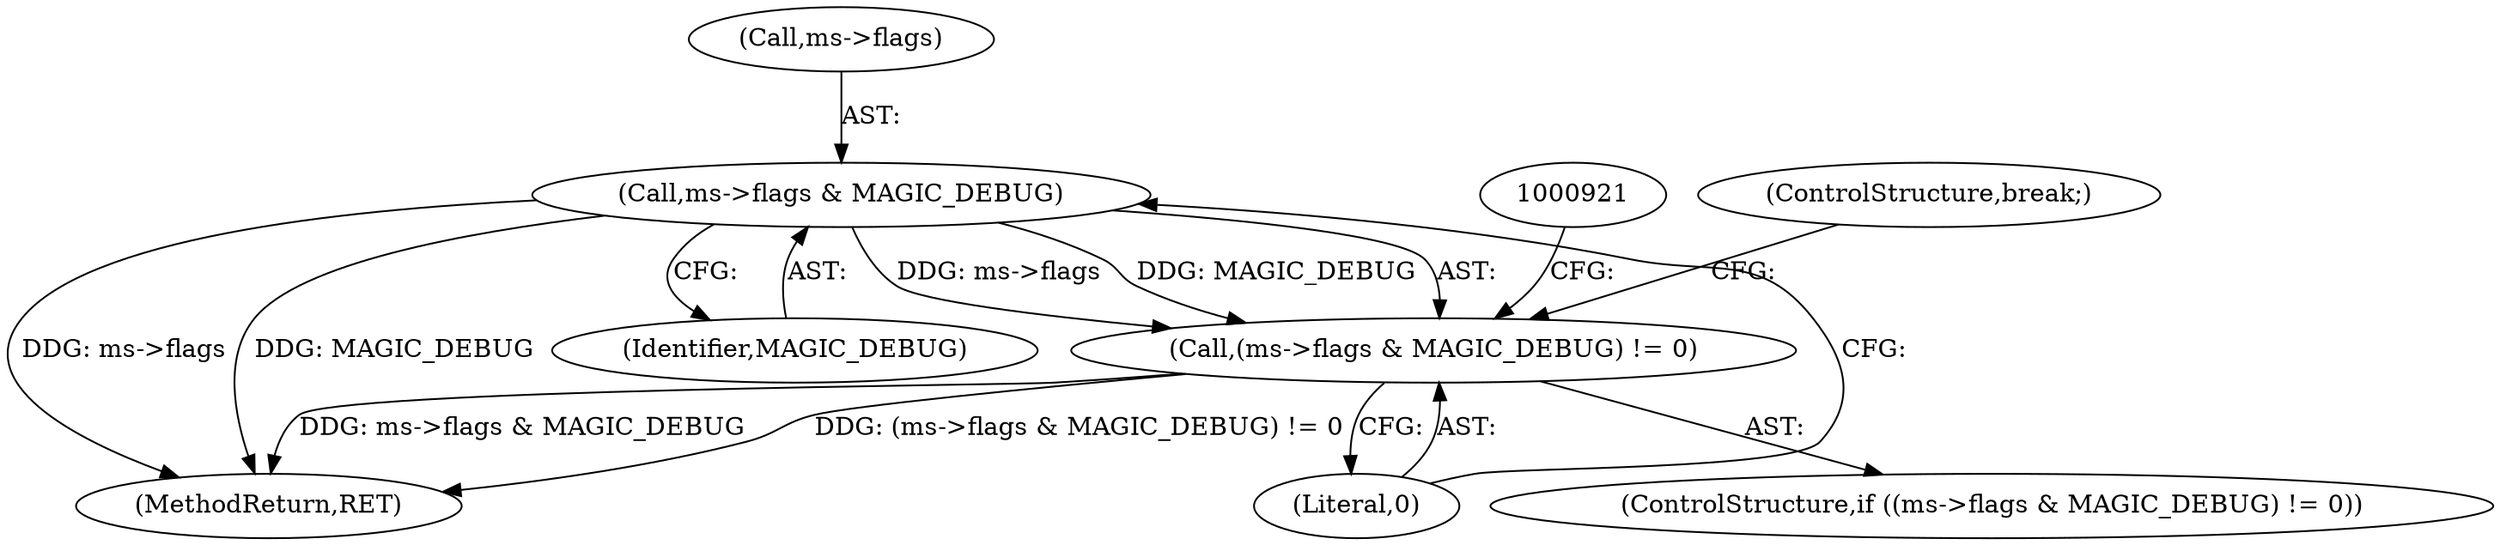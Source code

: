 digraph "0_file_4a284c89d6ef11aca34da65da7d673050a5ea320_1@pointer" {
"1000914" [label="(Call,ms->flags & MAGIC_DEBUG)"];
"1000913" [label="(Call,(ms->flags & MAGIC_DEBUG) != 0)"];
"1000918" [label="(Identifier,MAGIC_DEBUG)"];
"1000919" [label="(Literal,0)"];
"1000913" [label="(Call,(ms->flags & MAGIC_DEBUG) != 0)"];
"1000915" [label="(Call,ms->flags)"];
"1000980" [label="(MethodReturn,RET)"];
"1000914" [label="(Call,ms->flags & MAGIC_DEBUG)"];
"1000912" [label="(ControlStructure,if ((ms->flags & MAGIC_DEBUG) != 0))"];
"1000935" [label="(ControlStructure,break;)"];
"1000914" -> "1000913"  [label="AST: "];
"1000914" -> "1000918"  [label="CFG: "];
"1000915" -> "1000914"  [label="AST: "];
"1000918" -> "1000914"  [label="AST: "];
"1000919" -> "1000914"  [label="CFG: "];
"1000914" -> "1000980"  [label="DDG: MAGIC_DEBUG"];
"1000914" -> "1000980"  [label="DDG: ms->flags"];
"1000914" -> "1000913"  [label="DDG: ms->flags"];
"1000914" -> "1000913"  [label="DDG: MAGIC_DEBUG"];
"1000913" -> "1000912"  [label="AST: "];
"1000913" -> "1000919"  [label="CFG: "];
"1000919" -> "1000913"  [label="AST: "];
"1000921" -> "1000913"  [label="CFG: "];
"1000935" -> "1000913"  [label="CFG: "];
"1000913" -> "1000980"  [label="DDG: ms->flags & MAGIC_DEBUG"];
"1000913" -> "1000980"  [label="DDG: (ms->flags & MAGIC_DEBUG) != 0"];
}
